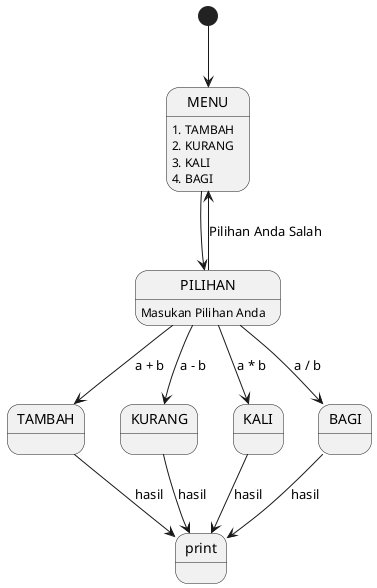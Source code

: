 @startuml

[*] --> MENU
MENU : 1. TAMBAH
MENU : 2. KURANG
MENU : 3. KALI
MENU : 4. BAGI
MENU --> PILIHAN
PILIHAN : Masukan Pilihan Anda
PILIHAN --> MENU : Pilihan Anda Salah
PILIHAN --> TAMBAH: a + b
PILIHAN --> KURANG: a - b
PILIHAN --> KALI: a * b
PILIHAN --> BAGI: a / b

TAMBAH --> print: hasil 
KURANG --> print: hasil
KALI --> print: hasil
BAGI --> print: hasil 
@enduml